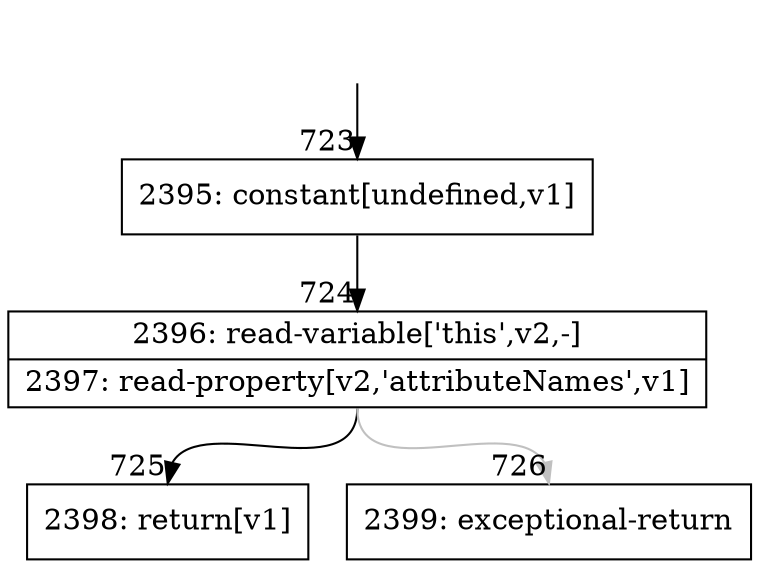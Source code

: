 digraph {
rankdir="TD"
BB_entry76[shape=none,label=""];
BB_entry76 -> BB723 [tailport=s, headport=n, headlabel="    723"]
BB723 [shape=record label="{2395: constant[undefined,v1]}" ] 
BB723 -> BB724 [tailport=s, headport=n, headlabel="      724"]
BB724 [shape=record label="{2396: read-variable['this',v2,-]|2397: read-property[v2,'attributeNames',v1]}" ] 
BB724 -> BB725 [tailport=s, headport=n, headlabel="      725"]
BB724 -> BB726 [tailport=s, headport=n, color=gray, headlabel="      726"]
BB725 [shape=record label="{2398: return[v1]}" ] 
BB726 [shape=record label="{2399: exceptional-return}" ] 
//#$~ 752
}
